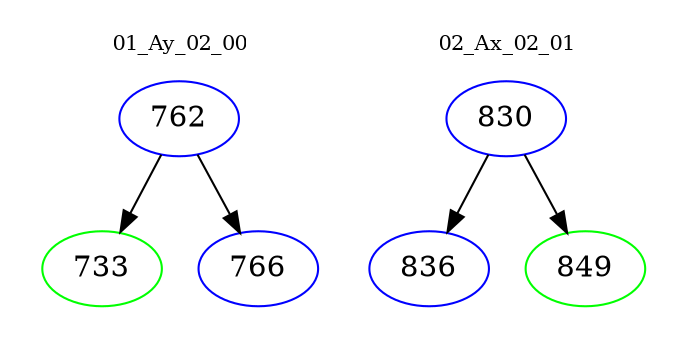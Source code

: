 digraph{
subgraph cluster_0 {
color = white
label = "01_Ay_02_00";
fontsize=10;
T0_762 [label="762", color="blue"]
T0_762 -> T0_733 [color="black"]
T0_733 [label="733", color="green"]
T0_762 -> T0_766 [color="black"]
T0_766 [label="766", color="blue"]
}
subgraph cluster_1 {
color = white
label = "02_Ax_02_01";
fontsize=10;
T1_830 [label="830", color="blue"]
T1_830 -> T1_836 [color="black"]
T1_836 [label="836", color="blue"]
T1_830 -> T1_849 [color="black"]
T1_849 [label="849", color="green"]
}
}
